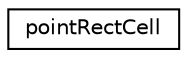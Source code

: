 digraph "Graphical Class Hierarchy"
{
 // LATEX_PDF_SIZE
  edge [fontname="Helvetica",fontsize="10",labelfontname="Helvetica",labelfontsize="10"];
  node [fontname="Helvetica",fontsize="10",shape=record];
  rankdir="LR";
  Node0 [label="pointRectCell",height=0.2,width=0.4,color="black", fillcolor="white", style="filled",URL="$classpFlow_1_1pointRectCell.html",tooltip=" "];
}

